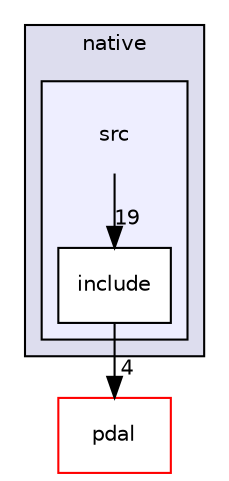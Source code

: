 digraph "pdal/java/native/src" {
  compound=true
  node [ fontsize="10", fontname="Helvetica"];
  edge [ labelfontsize="10", labelfontname="Helvetica"];
  subgraph clusterdir_ebbaec83b521137b316dabad9f9a9d87 {
    graph [ bgcolor="#ddddee", pencolor="black", label="native" fontname="Helvetica", fontsize="10", URL="dir_ebbaec83b521137b316dabad9f9a9d87.html"]
  subgraph clusterdir_513b71a9b6aa052ea57684f2ed08fa99 {
    graph [ bgcolor="#eeeeff", pencolor="black", label="" URL="dir_513b71a9b6aa052ea57684f2ed08fa99.html"];
    dir_513b71a9b6aa052ea57684f2ed08fa99 [shape=plaintext label="src"];
    dir_ea0c381211b4953b3a73cd1a7fcd1400 [shape=box label="include" color="black" fillcolor="white" style="filled" URL="dir_ea0c381211b4953b3a73cd1a7fcd1400.html"];
  }
  }
  dir_37e2adedb6e706efcbfadb5213756005 [shape=box label="pdal" fillcolor="white" style="filled" color="red" URL="dir_37e2adedb6e706efcbfadb5213756005.html"];
  dir_ea0c381211b4953b3a73cd1a7fcd1400->dir_37e2adedb6e706efcbfadb5213756005 [headlabel="4", labeldistance=1.5 headhref="dir_000048_000050.html"];
  dir_513b71a9b6aa052ea57684f2ed08fa99->dir_ea0c381211b4953b3a73cd1a7fcd1400 [headlabel="19", labeldistance=1.5 headhref="dir_000047_000048.html"];
}
